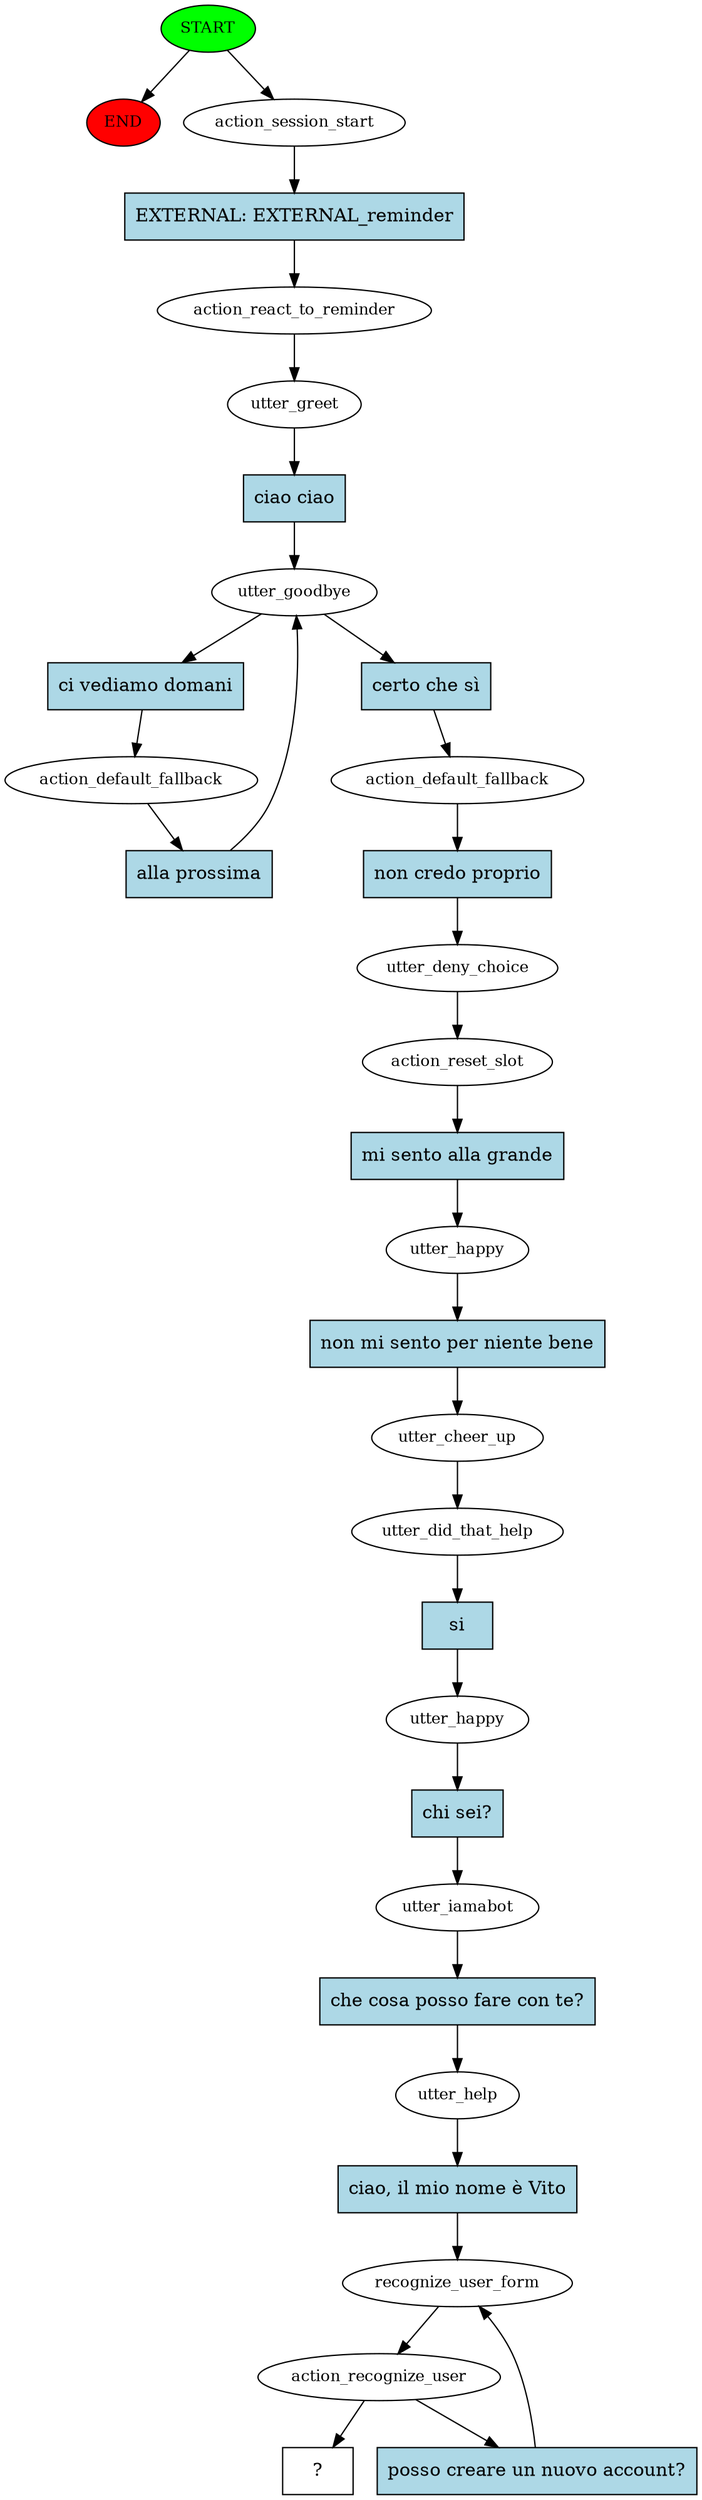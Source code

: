 digraph  {
0 [class="start active", fillcolor=green, fontsize=12, label=START, style=filled];
"-1" [class=end, fillcolor=red, fontsize=12, label=END, style=filled];
1 [class=active, fontsize=12, label=action_session_start];
2 [class=active, fontsize=12, label=action_react_to_reminder];
3 [class=active, fontsize=12, label=utter_greet];
4 [class=active, fontsize=12, label=utter_goodbye];
5 [class=active, fontsize=12, label=action_default_fallback];
7 [class=active, fontsize=12, label=action_default_fallback];
8 [class=active, fontsize=12, label=utter_deny_choice];
9 [class=active, fontsize=12, label=action_reset_slot];
10 [class=active, fontsize=12, label=utter_happy];
11 [class=active, fontsize=12, label=utter_cheer_up];
12 [class=active, fontsize=12, label=utter_did_that_help];
13 [class=active, fontsize=12, label=utter_happy];
14 [class=active, fontsize=12, label=utter_iamabot];
15 [class=active, fontsize=12, label=utter_help];
16 [class=active, fontsize=12, label=recognize_user_form];
17 [class=active, fontsize=12, label=action_recognize_user];
20 [class="intent dashed active", label="  ?  ", shape=rect];
21 [class="intent active", fillcolor=lightblue, label="EXTERNAL: EXTERNAL_reminder", shape=rect, style=filled];
22 [class="intent active", fillcolor=lightblue, label="ciao ciao", shape=rect, style=filled];
23 [class="intent active", fillcolor=lightblue, label="ci vediamo domani", shape=rect, style=filled];
24 [class="intent active", fillcolor=lightblue, label="certo che sì", shape=rect, style=filled];
25 [class="intent active", fillcolor=lightblue, label="alla prossima", shape=rect, style=filled];
26 [class="intent active", fillcolor=lightblue, label="non credo proprio", shape=rect, style=filled];
27 [class="intent active", fillcolor=lightblue, label="mi sento alla grande", shape=rect, style=filled];
28 [class="intent active", fillcolor=lightblue, label="non mi sento per niente bene", shape=rect, style=filled];
29 [class="intent active", fillcolor=lightblue, label=si, shape=rect, style=filled];
30 [class="intent active", fillcolor=lightblue, label="chi sei?", shape=rect, style=filled];
31 [class="intent active", fillcolor=lightblue, label="che cosa posso fare con te?", shape=rect, style=filled];
32 [class="intent active", fillcolor=lightblue, label="ciao, il mio nome è Vito", shape=rect, style=filled];
33 [class="intent active", fillcolor=lightblue, label="posso creare un nuovo account?", shape=rect, style=filled];
0 -> "-1"  [class="", key=NONE, label=""];
0 -> 1  [class=active, key=NONE, label=""];
1 -> 21  [class=active, key=0];
2 -> 3  [class=active, key=NONE, label=""];
3 -> 22  [class=active, key=0];
4 -> 23  [class=active, key=0];
4 -> 24  [class=active, key=0];
5 -> 25  [class=active, key=0];
7 -> 26  [class=active, key=0];
8 -> 9  [class=active, key=NONE, label=""];
9 -> 27  [class=active, key=0];
10 -> 28  [class=active, key=0];
11 -> 12  [class=active, key=NONE, label=""];
12 -> 29  [class=active, key=0];
13 -> 30  [class=active, key=0];
14 -> 31  [class=active, key=0];
15 -> 32  [class=active, key=0];
16 -> 17  [class=active, key=NONE, label=""];
17 -> 20  [class=active, key=NONE, label=""];
17 -> 33  [class=active, key=0];
21 -> 2  [class=active, key=0];
22 -> 4  [class=active, key=0];
23 -> 5  [class=active, key=0];
24 -> 7  [class=active, key=0];
25 -> 4  [class=active, key=0];
26 -> 8  [class=active, key=0];
27 -> 10  [class=active, key=0];
28 -> 11  [class=active, key=0];
29 -> 13  [class=active, key=0];
30 -> 14  [class=active, key=0];
31 -> 15  [class=active, key=0];
32 -> 16  [class=active, key=0];
33 -> 16  [class=active, key=0];
}
